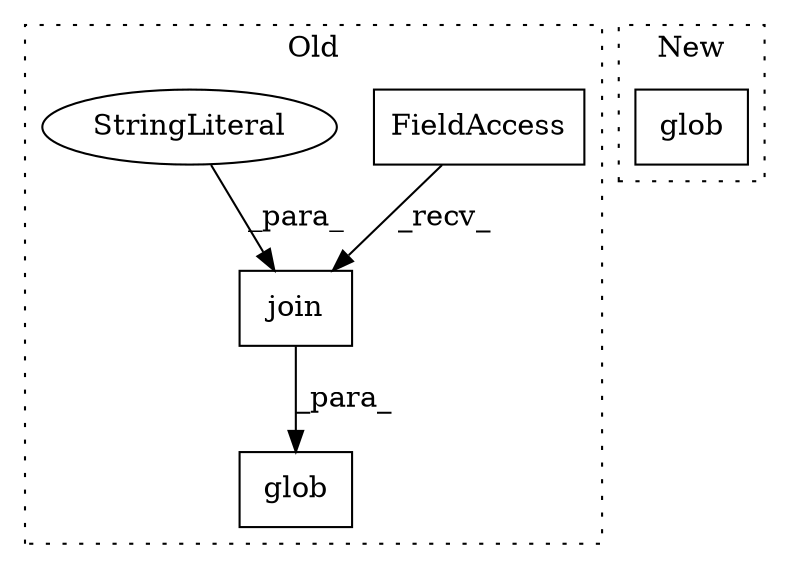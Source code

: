 digraph G {
subgraph cluster0 {
1 [label="join" a="32" s="8055,8101" l="5,1" shape="box"];
3 [label="FieldAccess" a="22" s="8047" l="7" shape="box"];
4 [label="StringLiteral" a="45" s="8074" l="27" shape="ellipse"];
5 [label="glob" a="32" s="8042,8102" l="5,1" shape="box"];
label = "Old";
style="dotted";
}
subgraph cluster1 {
2 [label="glob" a="32" s="7420,7452" l="5,1" shape="box"];
label = "New";
style="dotted";
}
1 -> 5 [label="_para_"];
3 -> 1 [label="_recv_"];
4 -> 1 [label="_para_"];
}